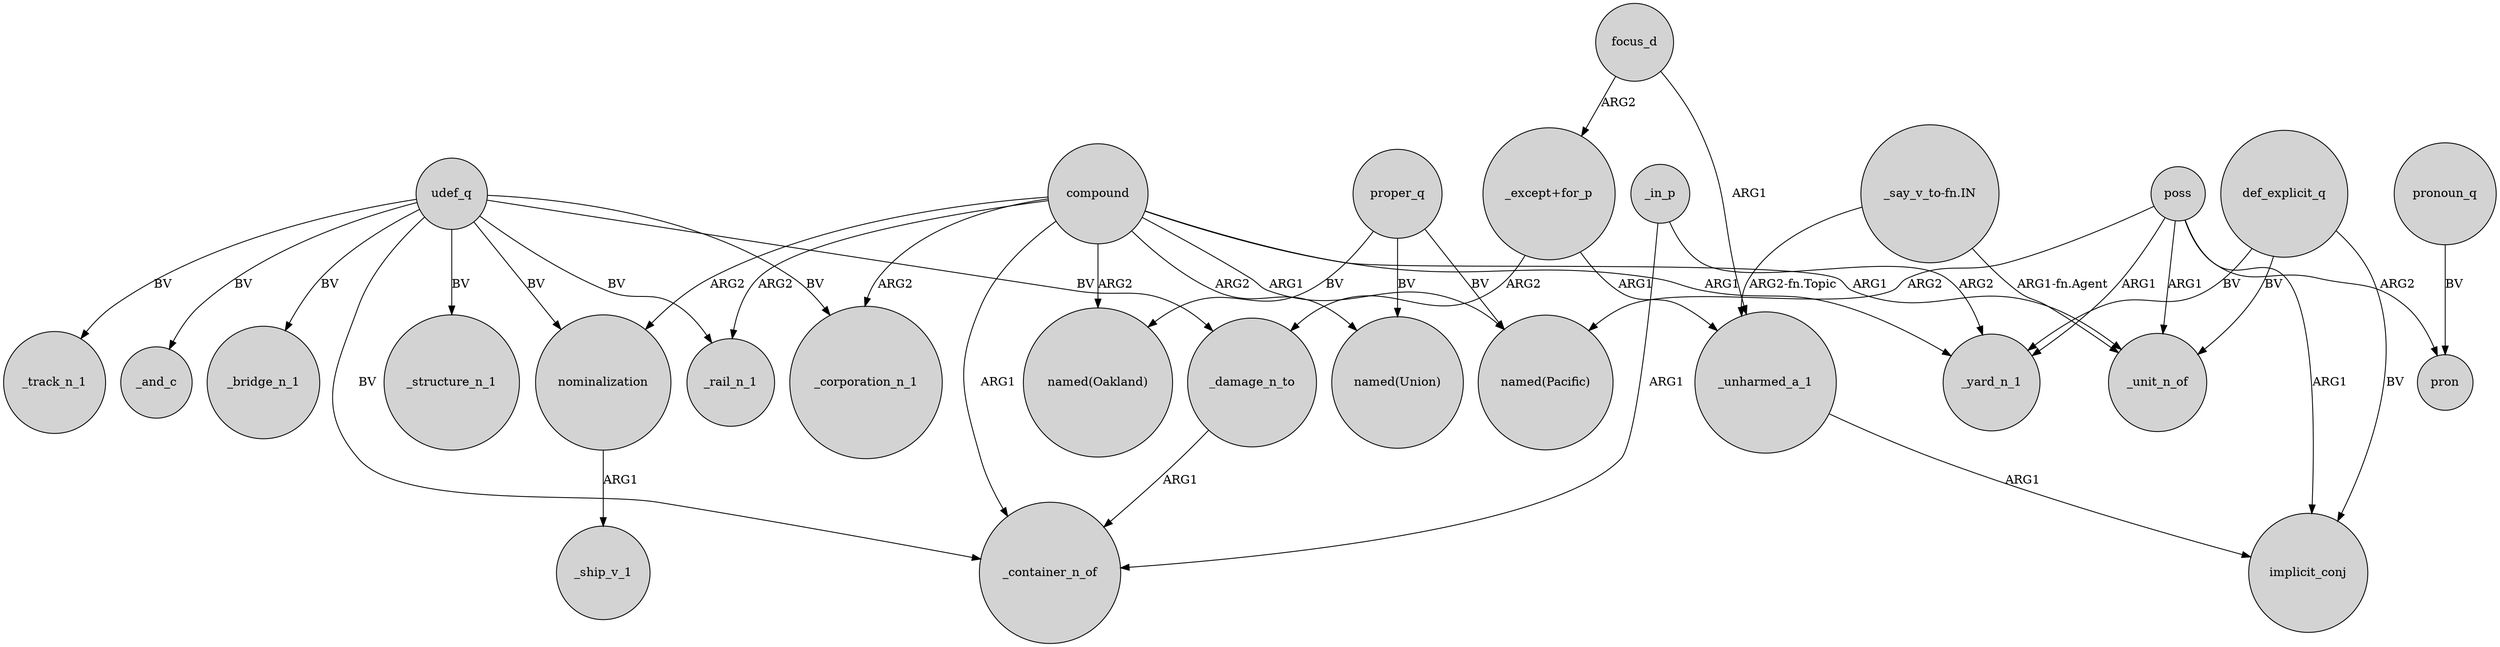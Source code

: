 digraph {
	node [shape=circle style=filled]
	_in_p -> _yard_n_1 [label=ARG2]
	compound -> _rail_n_1 [label=ARG2]
	focus_d -> _unharmed_a_1 [label=ARG1]
	proper_q -> "named(Union)" [label=BV]
	poss -> pron [label=ARG2]
	poss -> _yard_n_1 [label=ARG1]
	def_explicit_q -> _unit_n_of [label=BV]
	compound -> _unit_n_of [label=ARG1]
	compound -> _corporation_n_1 [label=ARG2]
	focus_d -> "_except+for_p" [label=ARG2]
	def_explicit_q -> implicit_conj [label=BV]
	compound -> nominalization [label=ARG2]
	"_say_v_to-fn.IN" -> _unharmed_a_1 [label="ARG2-fn.Topic"]
	compound -> "named(Oakland)" [label=ARG2]
	udef_q -> _rail_n_1 [label=BV]
	_in_p -> _container_n_of [label=ARG1]
	compound -> _yard_n_1 [label=ARG1]
	compound -> "named(Union)" [label=ARG2]
	udef_q -> _corporation_n_1 [label=BV]
	pronoun_q -> pron [label=BV]
	udef_q -> _structure_n_1 [label=BV]
	_unharmed_a_1 -> implicit_conj [label=ARG1]
	poss -> _unit_n_of [label=ARG1]
	udef_q -> _container_n_of [label=BV]
	"_say_v_to-fn.IN" -> _unit_n_of [label="ARG1-fn.Agent"]
	udef_q -> _damage_n_to [label=BV]
	compound -> _container_n_of [label=ARG1]
	poss -> "named(Pacific)" [label=ARG2]
	udef_q -> _track_n_1 [label=BV]
	nominalization -> _ship_v_1 [label=ARG1]
	proper_q -> "named(Oakland)" [label=BV]
	udef_q -> nominalization [label=BV]
	_damage_n_to -> _container_n_of [label=ARG1]
	def_explicit_q -> _yard_n_1 [label=BV]
	proper_q -> "named(Pacific)" [label=BV]
	poss -> implicit_conj [label=ARG1]
	compound -> "named(Pacific)" [label=ARG1]
	udef_q -> _and_c [label=BV]
	"_except+for_p" -> _unharmed_a_1 [label=ARG1]
	"_except+for_p" -> _damage_n_to [label=ARG2]
	udef_q -> _bridge_n_1 [label=BV]
}
